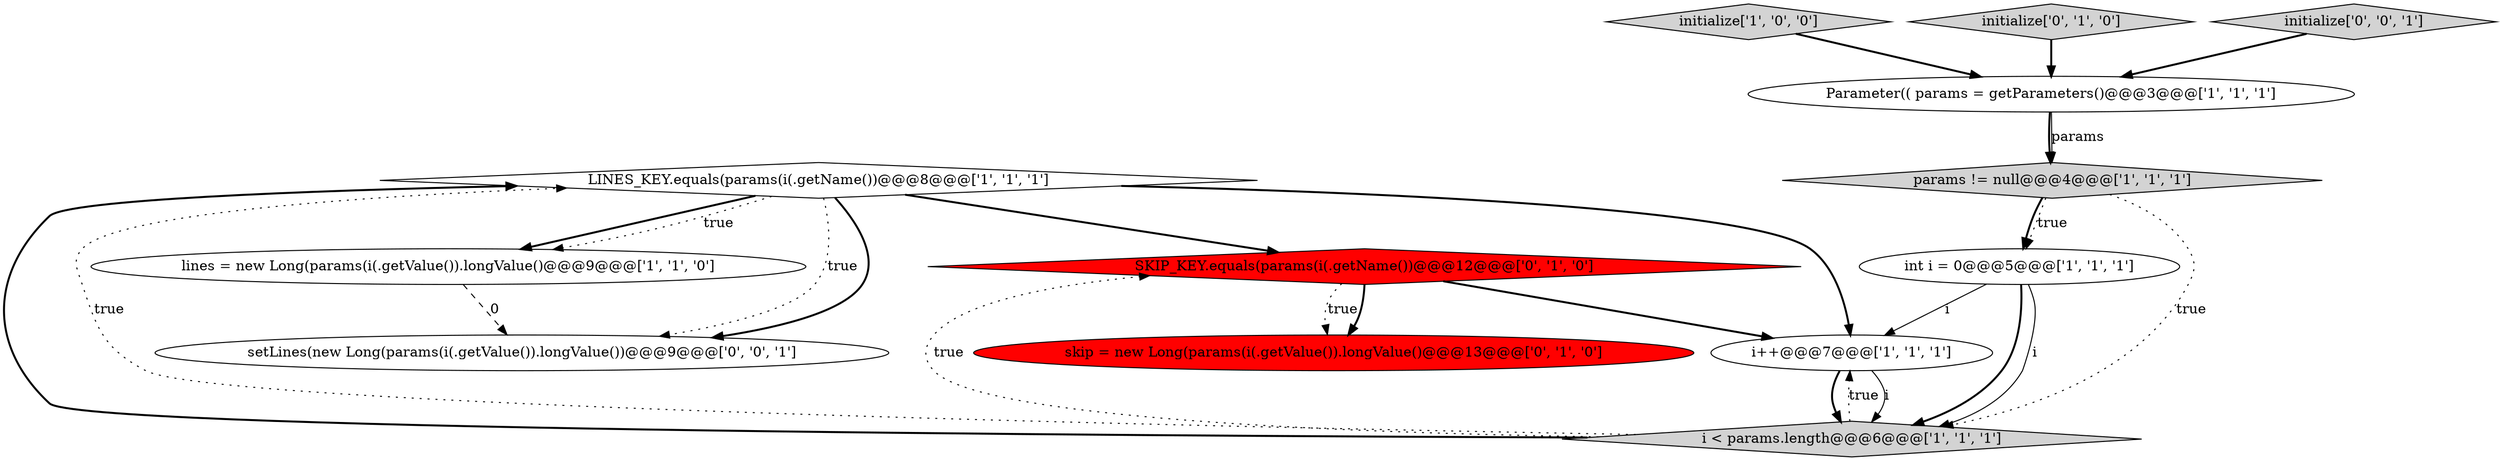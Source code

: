 digraph {
0 [style = filled, label = "lines = new Long(params(i(.getValue()).longValue()@@@9@@@['1', '1', '0']", fillcolor = white, shape = ellipse image = "AAA0AAABBB1BBB"];
12 [style = filled, label = "setLines(new Long(params(i(.getValue()).longValue())@@@9@@@['0', '0', '1']", fillcolor = white, shape = ellipse image = "AAA0AAABBB3BBB"];
4 [style = filled, label = "initialize['1', '0', '0']", fillcolor = lightgray, shape = diamond image = "AAA0AAABBB1BBB"];
1 [style = filled, label = "params != null@@@4@@@['1', '1', '1']", fillcolor = lightgray, shape = diamond image = "AAA0AAABBB1BBB"];
2 [style = filled, label = "int i = 0@@@5@@@['1', '1', '1']", fillcolor = white, shape = ellipse image = "AAA0AAABBB1BBB"];
3 [style = filled, label = "i < params.length@@@6@@@['1', '1', '1']", fillcolor = lightgray, shape = diamond image = "AAA0AAABBB1BBB"];
9 [style = filled, label = "skip = new Long(params(i(.getValue()).longValue()@@@13@@@['0', '1', '0']", fillcolor = red, shape = ellipse image = "AAA1AAABBB2BBB"];
6 [style = filled, label = "LINES_KEY.equals(params(i(.getName())@@@8@@@['1', '1', '1']", fillcolor = white, shape = diamond image = "AAA0AAABBB1BBB"];
8 [style = filled, label = "initialize['0', '1', '0']", fillcolor = lightgray, shape = diamond image = "AAA0AAABBB2BBB"];
7 [style = filled, label = "Parameter(( params = getParameters()@@@3@@@['1', '1', '1']", fillcolor = white, shape = ellipse image = "AAA0AAABBB1BBB"];
10 [style = filled, label = "SKIP_KEY.equals(params(i(.getName())@@@12@@@['0', '1', '0']", fillcolor = red, shape = diamond image = "AAA1AAABBB2BBB"];
11 [style = filled, label = "initialize['0', '0', '1']", fillcolor = lightgray, shape = diamond image = "AAA0AAABBB3BBB"];
5 [style = filled, label = "i++@@@7@@@['1', '1', '1']", fillcolor = white, shape = ellipse image = "AAA0AAABBB1BBB"];
5->3 [style = bold, label=""];
7->1 [style = bold, label=""];
5->3 [style = solid, label="i"];
2->3 [style = bold, label=""];
3->10 [style = dotted, label="true"];
3->6 [style = bold, label=""];
6->0 [style = bold, label=""];
7->1 [style = solid, label="params"];
0->12 [style = dashed, label="0"];
3->6 [style = dotted, label="true"];
10->9 [style = dotted, label="true"];
2->3 [style = solid, label="i"];
4->7 [style = bold, label=""];
8->7 [style = bold, label=""];
1->3 [style = dotted, label="true"];
6->5 [style = bold, label=""];
3->5 [style = dotted, label="true"];
10->5 [style = bold, label=""];
6->10 [style = bold, label=""];
1->2 [style = bold, label=""];
10->9 [style = bold, label=""];
6->12 [style = dotted, label="true"];
6->0 [style = dotted, label="true"];
1->2 [style = dotted, label="true"];
2->5 [style = solid, label="i"];
11->7 [style = bold, label=""];
6->12 [style = bold, label=""];
}
